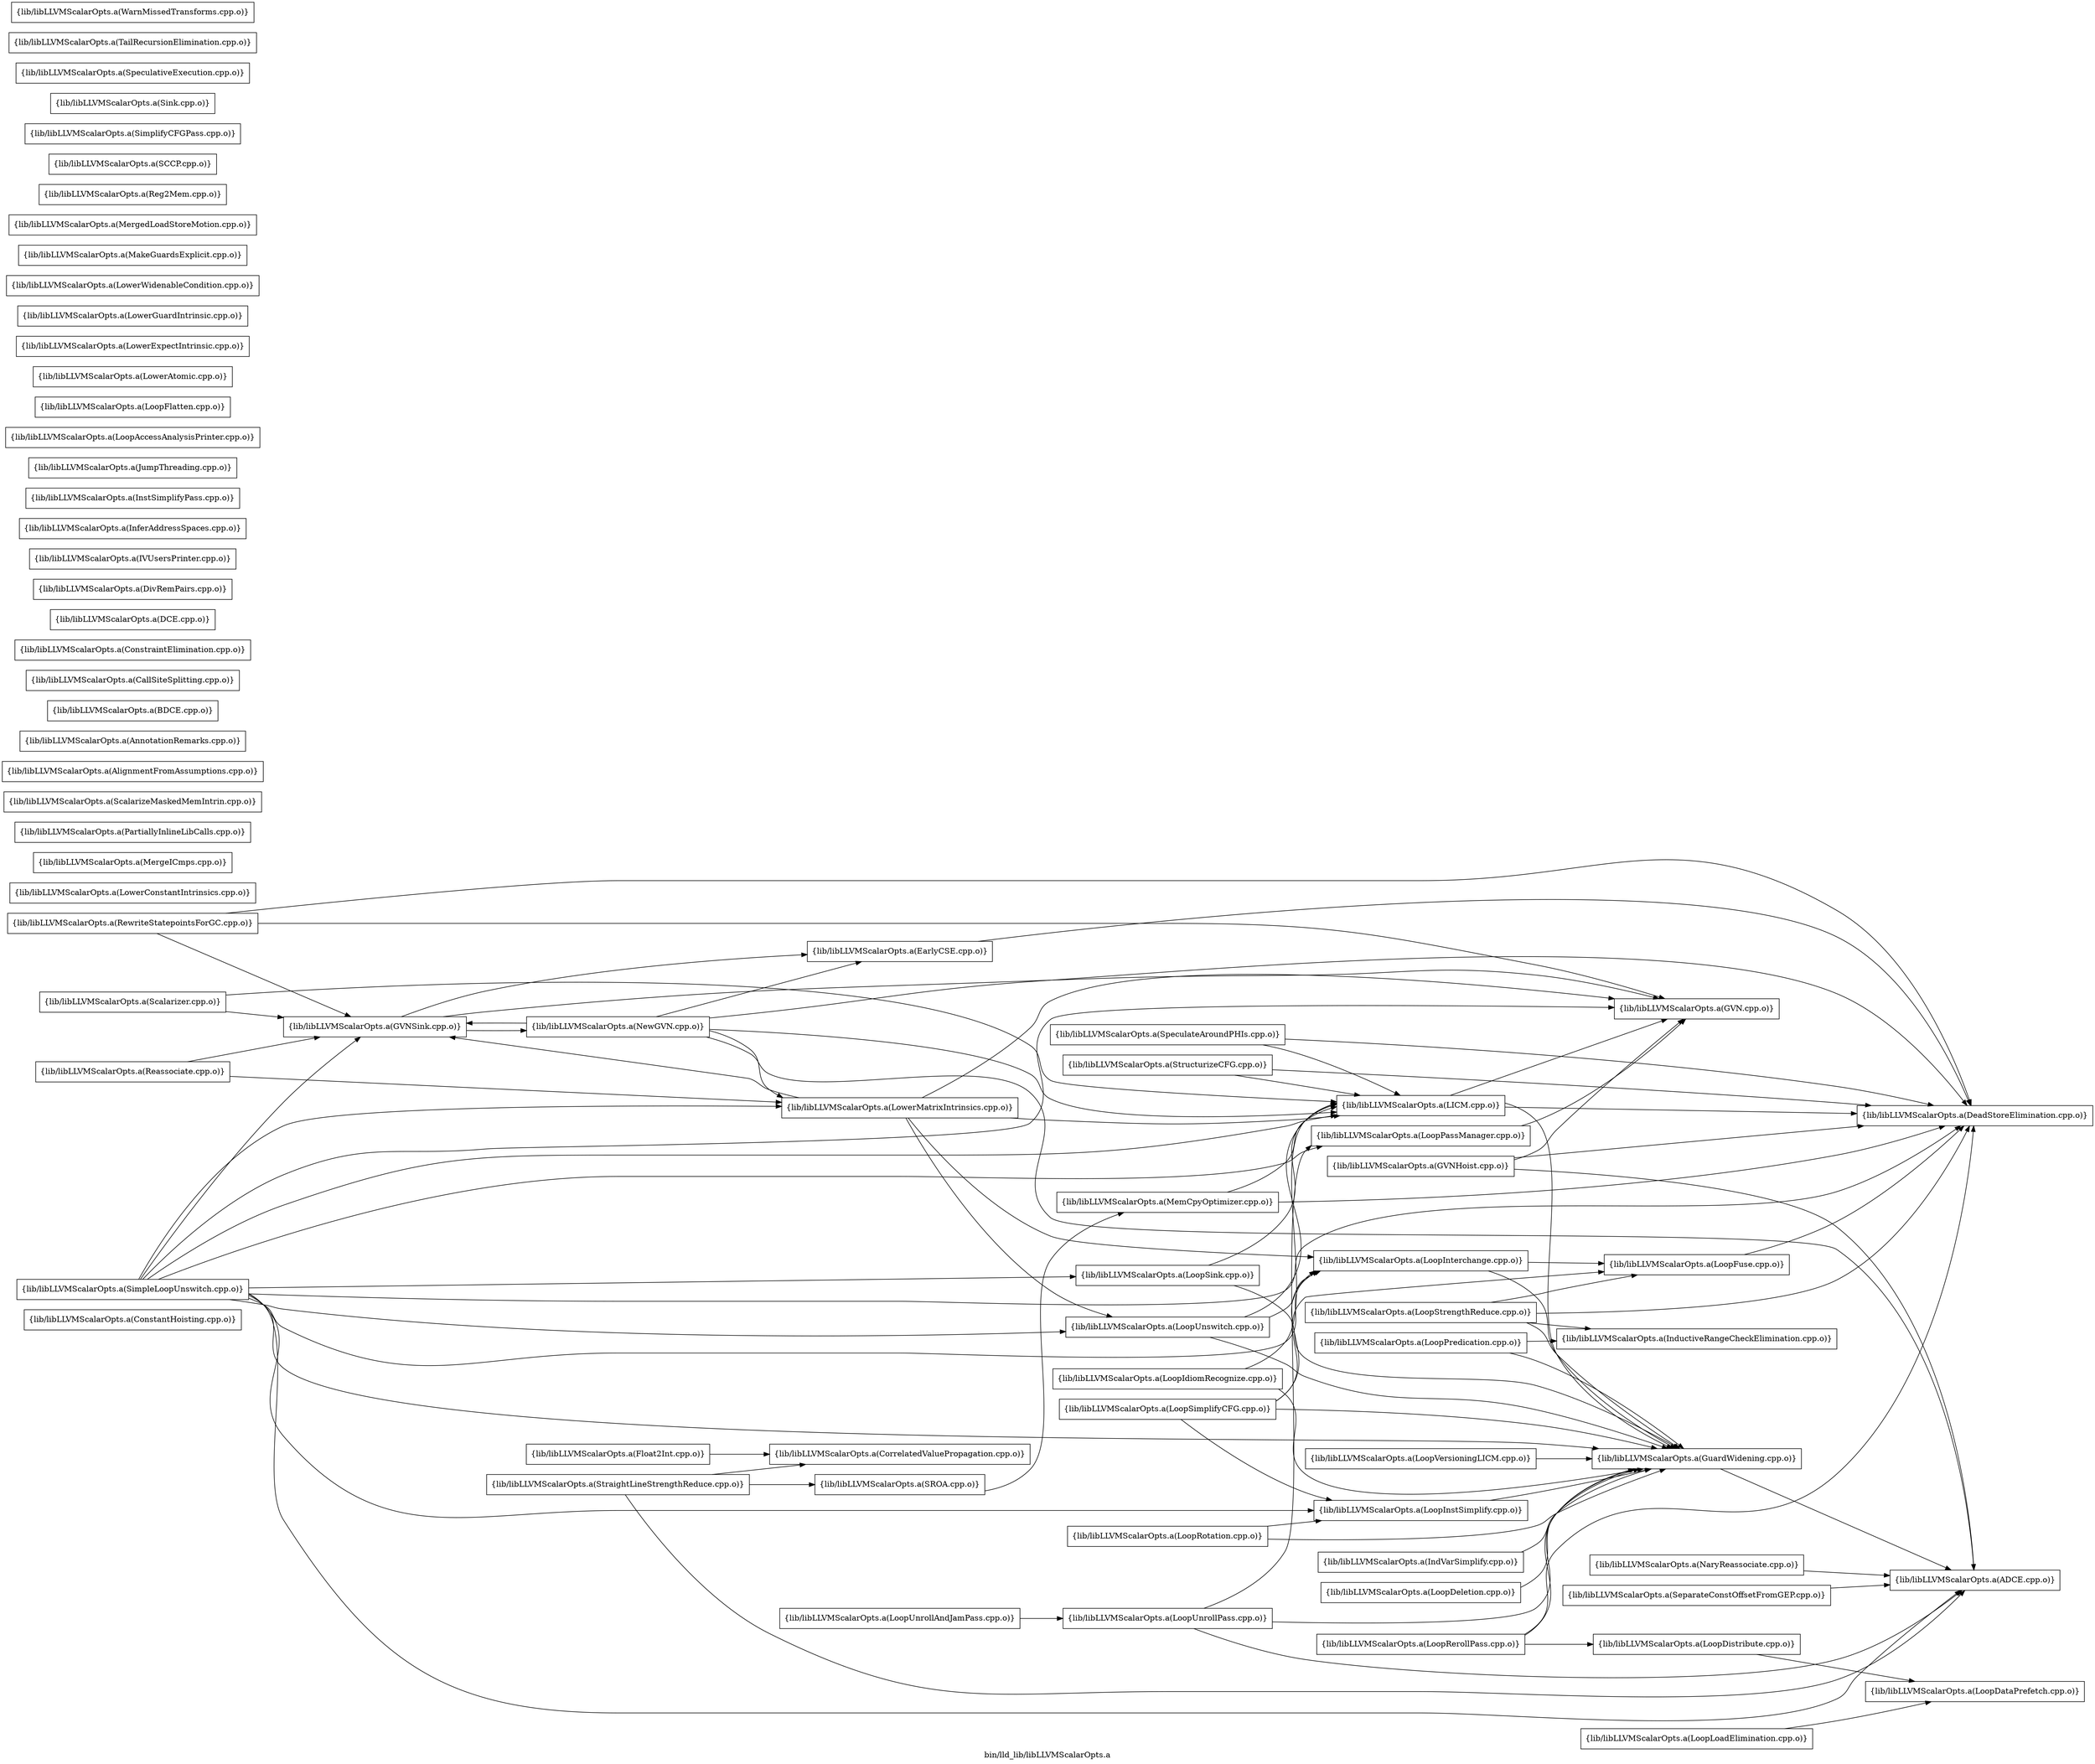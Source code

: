digraph "bin/lld_lib/libLLVMScalarOpts.a" {
	label="bin/lld_lib/libLLVMScalarOpts.a";
	rankdir=LR;

	Node0x55b28a7ea168 [shape=record,shape=box,group=0,label="{lib/libLLVMScalarOpts.a(ConstantHoisting.cpp.o)}"];
	Node0x55b28a7eb7e8 [shape=record,shape=box,group=0,label="{lib/libLLVMScalarOpts.a(LoopStrengthReduce.cpp.o)}"];
	Node0x55b28a7eb7e8 -> Node0x55b28a7e34a8;
	Node0x55b28a7eb7e8 -> Node0x55b28a7e3bd8;
	Node0x55b28a7eb7e8 -> Node0x55b28a7ec918;
	Node0x55b28a7eb7e8 -> Node0x55b28a7e4b78;
	Node0x55b28a7e8bd8 [shape=record,shape=box,group=0,label="{lib/libLLVMScalarOpts.a(LowerConstantIntrinsics.cpp.o)}"];
	Node0x55b28a7fd218 [shape=record,shape=box,group=0,label="{lib/libLLVMScalarOpts.a(MergeICmps.cpp.o)}"];
	Node0x55b28a7fc0e8 [shape=record,shape=box,group=0,label="{lib/libLLVMScalarOpts.a(PartiallyInlineLibCalls.cpp.o)}"];
	Node0x55b28a7ecd78 [shape=record,shape=box,group=0,label="{lib/libLLVMScalarOpts.a(ScalarizeMaskedMemIntrin.cpp.o)}"];
	Node0x55b28a806908 [shape=record,shape=box,group=0,label="{lib/libLLVMScalarOpts.a(ADCE.cpp.o)}"];
	Node0x55b28a807718 [shape=record,shape=box,group=0,label="{lib/libLLVMScalarOpts.a(AlignmentFromAssumptions.cpp.o)}"];
	Node0x55b28a806ef8 [shape=record,shape=box,group=0,label="{lib/libLLVMScalarOpts.a(AnnotationRemarks.cpp.o)}"];
	Node0x55b28a7e8868 [shape=record,shape=box,group=0,label="{lib/libLLVMScalarOpts.a(BDCE.cpp.o)}"];
	Node0x55b28a7ea2f8 [shape=record,shape=box,group=0,label="{lib/libLLVMScalarOpts.a(CallSiteSplitting.cpp.o)}"];
	Node0x55b28a7ebc48 [shape=record,shape=box,group=0,label="{lib/libLLVMScalarOpts.a(ConstraintElimination.cpp.o)}"];
	Node0x55b28a7ebab8 [shape=record,shape=box,group=0,label="{lib/libLLVMScalarOpts.a(CorrelatedValuePropagation.cpp.o)}"];
	Node0x55b28a7eae38 [shape=record,shape=box,group=0,label="{lib/libLLVMScalarOpts.a(DCE.cpp.o)}"];
	Node0x55b28a7e34a8 [shape=record,shape=box,group=0,label="{lib/libLLVMScalarOpts.a(DeadStoreElimination.cpp.o)}"];
	Node0x55b28a7e3098 [shape=record,shape=box,group=0,label="{lib/libLLVMScalarOpts.a(DivRemPairs.cpp.o)}"];
	Node0x55b28a7e2418 [shape=record,shape=box,group=0,label="{lib/libLLVMScalarOpts.a(EarlyCSE.cpp.o)}"];
	Node0x55b28a7e2418 -> Node0x55b28a7e34a8;
	Node0x55b28a7e44e8 [shape=record,shape=box,group=0,label="{lib/libLLVMScalarOpts.a(Float2Int.cpp.o)}"];
	Node0x55b28a7e44e8 -> Node0x55b28a7ebab8;
	Node0x55b28a7e3bd8 [shape=record,shape=box,group=0,label="{lib/libLLVMScalarOpts.a(GuardWidening.cpp.o)}"];
	Node0x55b28a7e3bd8 -> Node0x55b28a806908;
	Node0x55b28a7ef848 [shape=record,shape=box,group=0,label="{lib/libLLVMScalarOpts.a(GVN.cpp.o)}"];
	Node0x55b28a7ef348 [shape=record,shape=box,group=0,label="{lib/libLLVMScalarOpts.a(GVNHoist.cpp.o)}"];
	Node0x55b28a7ef348 -> Node0x55b28a806908;
	Node0x55b28a7ef348 -> Node0x55b28a7e34a8;
	Node0x55b28a7ef348 -> Node0x55b28a7ef848;
	Node0x55b28a7ed728 [shape=record,shape=box,group=0,label="{lib/libLLVMScalarOpts.a(GVNSink.cpp.o)}"];
	Node0x55b28a7ed728 -> Node0x55b28a7e2418;
	Node0x55b28a7ed728 -> Node0x55b28a7ef848;
	Node0x55b28a7ed728 -> Node0x55b28a7fbc88;
	Node0x55b28a7ee7b8 [shape=record,shape=box,group=0,label="{lib/libLLVMScalarOpts.a(IVUsersPrinter.cpp.o)}"];
	Node0x55b28a7ec918 [shape=record,shape=box,group=0,label="{lib/libLLVMScalarOpts.a(InductiveRangeCheckElimination.cpp.o)}"];
	Node0x55b28a7ec198 [shape=record,shape=box,group=0,label="{lib/libLLVMScalarOpts.a(IndVarSimplify.cpp.o)}"];
	Node0x55b28a7ec198 -> Node0x55b28a7e3bd8;
	Node0x55b28a7ece18 [shape=record,shape=box,group=0,label="{lib/libLLVMScalarOpts.a(InferAddressSpaces.cpp.o)}"];
	Node0x55b28a7ff928 [shape=record,shape=box,group=0,label="{lib/libLLVMScalarOpts.a(InstSimplifyPass.cpp.o)}"];
	Node0x55b28a7fec58 [shape=record,shape=box,group=0,label="{lib/libLLVMScalarOpts.a(JumpThreading.cpp.o)}"];
	Node0x55b28a7ff338 [shape=record,shape=box,group=0,label="{lib/libLLVMScalarOpts.a(LICM.cpp.o)}"];
	Node0x55b28a7ff338 -> Node0x55b28a7e34a8;
	Node0x55b28a7ff338 -> Node0x55b28a7e3bd8;
	Node0x55b28a7ff338 -> Node0x55b28a7ef848;
	Node0x55b28a7fe6b8 [shape=record,shape=box,group=0,label="{lib/libLLVMScalarOpts.a(LoopAccessAnalysisPrinter.cpp.o)}"];
	Node0x55b28a7e6a18 [shape=record,shape=box,group=0,label="{lib/libLLVMScalarOpts.a(LoopSink.cpp.o)}"];
	Node0x55b28a7e6a18 -> Node0x55b28a7e3bd8;
	Node0x55b28a7e6a18 -> Node0x55b28a7ff338;
	Node0x55b28a7e5ca8 [shape=record,shape=box,group=0,label="{lib/libLLVMScalarOpts.a(LoopDeletion.cpp.o)}"];
	Node0x55b28a7e5ca8 -> Node0x55b28a7e3bd8;
	Node0x55b28a7e64c8 [shape=record,shape=box,group=0,label="{lib/libLLVMScalarOpts.a(LoopDataPrefetch.cpp.o)}"];
	Node0x55b28a7e57f8 [shape=record,shape=box,group=0,label="{lib/libLLVMScalarOpts.a(LoopDistribute.cpp.o)}"];
	Node0x55b28a7e57f8 -> Node0x55b28a7e64c8;
	Node0x55b28a7e4b78 [shape=record,shape=box,group=0,label="{lib/libLLVMScalarOpts.a(LoopFuse.cpp.o)}"];
	Node0x55b28a7e4b78 -> Node0x55b28a7e34a8;
	Node0x55b28a7e5578 [shape=record,shape=box,group=0,label="{lib/libLLVMScalarOpts.a(LoopIdiomRecognize.cpp.o)}"];
	Node0x55b28a7e5578 -> Node0x55b28a7e3bd8;
	Node0x55b28a7e5578 -> Node0x55b28a7ff338;
	Node0x55b28a7e43a8 [shape=record,shape=box,group=0,label="{lib/libLLVMScalarOpts.a(LoopInstSimplify.cpp.o)}"];
	Node0x55b28a7e43a8 -> Node0x55b28a7e3bd8;
	Node0x55b28a7e3778 [shape=record,shape=box,group=0,label="{lib/libLLVMScalarOpts.a(LoopInterchange.cpp.o)}"];
	Node0x55b28a7e3778 -> Node0x55b28a7e3bd8;
	Node0x55b28a7e3778 -> Node0x55b28a7e4b78;
	Node0x55b28a7e2aa8 [shape=record,shape=box,group=0,label="{lib/libLLVMScalarOpts.a(LoopFlatten.cpp.o)}"];
	Node0x55b28a7e3318 [shape=record,shape=box,group=0,label="{lib/libLLVMScalarOpts.a(LoopLoadElimination.cpp.o)}"];
	Node0x55b28a7e3318 -> Node0x55b28a7e64c8;
	Node0x55b28a7e2698 [shape=record,shape=box,group=0,label="{lib/libLLVMScalarOpts.a(LoopPassManager.cpp.o)}"];
	Node0x55b28a7e2698 -> Node0x55b28a7ef848;
	Node0x55b28a7ea988 [shape=record,shape=box,group=0,label="{lib/libLLVMScalarOpts.a(LoopPredication.cpp.o)}"];
	Node0x55b28a7ea988 -> Node0x55b28a7e3bd8;
	Node0x55b28a7ea988 -> Node0x55b28a7ec918;
	Node0x55b28a7ea6b8 [shape=record,shape=box,group=0,label="{lib/libLLVMScalarOpts.a(LoopRerollPass.cpp.o)}"];
	Node0x55b28a7ea6b8 -> Node0x55b28a7e34a8;
	Node0x55b28a7ea6b8 -> Node0x55b28a7e3bd8;
	Node0x55b28a7ea6b8 -> Node0x55b28a7e57f8;
	Node0x55b28a7ea028 [shape=record,shape=box,group=0,label="{lib/libLLVMScalarOpts.a(LoopRotation.cpp.o)}"];
	Node0x55b28a7ea028 -> Node0x55b28a7e3bd8;
	Node0x55b28a7ea028 -> Node0x55b28a7e43a8;
	Node0x55b28a7ec2d8 [shape=record,shape=box,group=0,label="{lib/libLLVMScalarOpts.a(LoopSimplifyCFG.cpp.o)}"];
	Node0x55b28a7ec2d8 -> Node0x55b28a7e3bd8;
	Node0x55b28a7ec2d8 -> Node0x55b28a7e4b78;
	Node0x55b28a7ec2d8 -> Node0x55b28a7e43a8;
	Node0x55b28a7ec2d8 -> Node0x55b28a7e3778;
	Node0x55b28a7eb1a8 [shape=record,shape=box,group=0,label="{lib/libLLVMScalarOpts.a(LoopUnrollPass.cpp.o)}"];
	Node0x55b28a7eb1a8 -> Node0x55b28a806908;
	Node0x55b28a7eb1a8 -> Node0x55b28a7e3bd8;
	Node0x55b28a7eb1a8 -> Node0x55b28a7e2698;
	Node0x55b28a7e8138 [shape=record,shape=box,group=0,label="{lib/libLLVMScalarOpts.a(LoopUnrollAndJamPass.cpp.o)}"];
	Node0x55b28a7e8138 -> Node0x55b28a7eb1a8;
	Node0x55b28a7e74b8 [shape=record,shape=box,group=0,label="{lib/libLLVMScalarOpts.a(LoopVersioningLICM.cpp.o)}"];
	Node0x55b28a7e74b8 -> Node0x55b28a7e3bd8;
	Node0x55b28a7e9538 [shape=record,shape=box,group=0,label="{lib/libLLVMScalarOpts.a(LowerAtomic.cpp.o)}"];
	Node0x55b28a7f6508 [shape=record,shape=box,group=0,label="{lib/libLLVMScalarOpts.a(LowerExpectIntrinsic.cpp.o)}"];
	Node0x55b28a7ff7e8 [shape=record,shape=box,group=0,label="{lib/libLLVMScalarOpts.a(LowerGuardIntrinsic.cpp.o)}"];
	Node0x55b28a7fefc8 [shape=record,shape=box,group=0,label="{lib/libLLVMScalarOpts.a(LowerMatrixIntrinsics.cpp.o)}"];
	Node0x55b28a7fefc8 -> Node0x55b28a7ef848;
	Node0x55b28a7fefc8 -> Node0x55b28a7ed728;
	Node0x55b28a7fefc8 -> Node0x55b28a7ff338;
	Node0x55b28a7fefc8 -> Node0x55b28a7e3778;
	Node0x55b28a7fefc8 -> Node0x55b28a7e79b8;
	Node0x55b28a800738 [shape=record,shape=box,group=0,label="{lib/libLLVMScalarOpts.a(LowerWidenableCondition.cpp.o)}"];
	Node0x55b28a7fe9d8 [shape=record,shape=box,group=0,label="{lib/libLLVMScalarOpts.a(MakeGuardsExplicit.cpp.o)}"];
	Node0x55b28a7fd858 [shape=record,shape=box,group=0,label="{lib/libLLVMScalarOpts.a(MemCpyOptimizer.cpp.o)}"];
	Node0x55b28a7fd858 -> Node0x55b28a7e34a8;
	Node0x55b28a7fd858 -> Node0x55b28a7ff338;
	Node0x55b28a7fd628 [shape=record,shape=box,group=0,label="{lib/libLLVMScalarOpts.a(MergedLoadStoreMotion.cpp.o)}"];
	Node0x55b28a7fc598 [shape=record,shape=box,group=0,label="{lib/libLLVMScalarOpts.a(NaryReassociate.cpp.o)}"];
	Node0x55b28a7fc598 -> Node0x55b28a806908;
	Node0x55b28a7fbc88 [shape=record,shape=box,group=0,label="{lib/libLLVMScalarOpts.a(NewGVN.cpp.o)}"];
	Node0x55b28a7fbc88 -> Node0x55b28a806908;
	Node0x55b28a7fbc88 -> Node0x55b28a7e34a8;
	Node0x55b28a7fbc88 -> Node0x55b28a7e2418;
	Node0x55b28a7fbc88 -> Node0x55b28a7ed728;
	Node0x55b28a7fbc88 -> Node0x55b28a7ff338;
	Node0x55b28a7fbc88 -> Node0x55b28a7fefc8;
	Node0x55b28a7ef6b8 [shape=record,shape=box,group=0,label="{lib/libLLVMScalarOpts.a(Reassociate.cpp.o)}"];
	Node0x55b28a7ef6b8 -> Node0x55b28a7ed728;
	Node0x55b28a7ef6b8 -> Node0x55b28a7fefc8;
	Node0x55b28a7ef708 [shape=record,shape=box,group=0,label="{lib/libLLVMScalarOpts.a(Reg2Mem.cpp.o)}"];
	Node0x55b28a7edd68 [shape=record,shape=box,group=0,label="{lib/libLLVMScalarOpts.a(RewriteStatepointsForGC.cpp.o)}"];
	Node0x55b28a7edd68 -> Node0x55b28a7e34a8;
	Node0x55b28a7edd68 -> Node0x55b28a7ef848;
	Node0x55b28a7edd68 -> Node0x55b28a7ed728;
	Node0x55b28a7edf48 [shape=record,shape=box,group=0,label="{lib/libLLVMScalarOpts.a(SCCP.cpp.o)}"];
	Node0x55b28a7ec468 [shape=record,shape=box,group=0,label="{lib/libLLVMScalarOpts.a(SROA.cpp.o)}"];
	Node0x55b28a7ec468 -> Node0x55b28a7fd858;
	Node0x55b28a7ec7d8 [shape=record,shape=box,group=0,label="{lib/libLLVMScalarOpts.a(Scalarizer.cpp.o)}"];
	Node0x55b28a7ec7d8 -> Node0x55b28a7ed728;
	Node0x55b28a7ec7d8 -> Node0x55b28a7ff338;
	Node0x55b28a7eb388 [shape=record,shape=box,group=0,label="{lib/libLLVMScalarOpts.a(SeparateConstOffsetFromGEP.cpp.o)}"];
	Node0x55b28a7eb388 -> Node0x55b28a806908;
	Node0x55b28a7eafc8 [shape=record,shape=box,group=0,label="{lib/libLLVMScalarOpts.a(SimpleLoopUnswitch.cpp.o)}"];
	Node0x55b28a7eafc8 -> Node0x55b28a806908;
	Node0x55b28a7eafc8 -> Node0x55b28a7e34a8;
	Node0x55b28a7eafc8 -> Node0x55b28a7e3bd8;
	Node0x55b28a7eafc8 -> Node0x55b28a7ef848;
	Node0x55b28a7eafc8 -> Node0x55b28a7ed728;
	Node0x55b28a7eafc8 -> Node0x55b28a7ff338;
	Node0x55b28a7eafc8 -> Node0x55b28a7e6a18;
	Node0x55b28a7eafc8 -> Node0x55b28a7e43a8;
	Node0x55b28a7eafc8 -> Node0x55b28a7e3778;
	Node0x55b28a7eafc8 -> Node0x55b28a7e2698;
	Node0x55b28a7eafc8 -> Node0x55b28a7e79b8;
	Node0x55b28a7eafc8 -> Node0x55b28a7fefc8;
	Node0x55b28a7eb6a8 [shape=record,shape=box,group=0,label="{lib/libLLVMScalarOpts.a(SimplifyCFGPass.cpp.o)}"];
	Node0x55b28a7ea438 [shape=record,shape=box,group=0,label="{lib/libLLVMScalarOpts.a(Sink.cpp.o)}"];
	Node0x55b28a809ec8 [shape=record,shape=box,group=0,label="{lib/libLLVMScalarOpts.a(SpeculativeExecution.cpp.o)}"];
	Node0x55b28a807c18 [shape=record,shape=box,group=0,label="{lib/libLLVMScalarOpts.a(SpeculateAroundPHIs.cpp.o)}"];
	Node0x55b28a807c18 -> Node0x55b28a7e34a8;
	Node0x55b28a807c18 -> Node0x55b28a7ff338;
	Node0x55b28a807e98 [shape=record,shape=box,group=0,label="{lib/libLLVMScalarOpts.a(StraightLineStrengthReduce.cpp.o)}"];
	Node0x55b28a807e98 -> Node0x55b28a806908;
	Node0x55b28a807e98 -> Node0x55b28a7ebab8;
	Node0x55b28a807e98 -> Node0x55b28a7ec468;
	Node0x55b28a808c58 [shape=record,shape=box,group=0,label="{lib/libLLVMScalarOpts.a(StructurizeCFG.cpp.o)}"];
	Node0x55b28a808c58 -> Node0x55b28a7e34a8;
	Node0x55b28a808c58 -> Node0x55b28a7ff338;
	Node0x55b28a806408 [shape=record,shape=box,group=0,label="{lib/libLLVMScalarOpts.a(TailRecursionElimination.cpp.o)}"];
	Node0x55b28a807268 [shape=record,shape=box,group=0,label="{lib/libLLVMScalarOpts.a(WarnMissedTransforms.cpp.o)}"];
	Node0x55b28a7e79b8 [shape=record,shape=box,group=0,label="{lib/libLLVMScalarOpts.a(LoopUnswitch.cpp.o)}"];
	Node0x55b28a7e79b8 -> Node0x55b28a7e3bd8;
	Node0x55b28a7e79b8 -> Node0x55b28a7ff338;
	Node0x55b28a7e79b8 -> Node0x55b28a7e3778;
}
